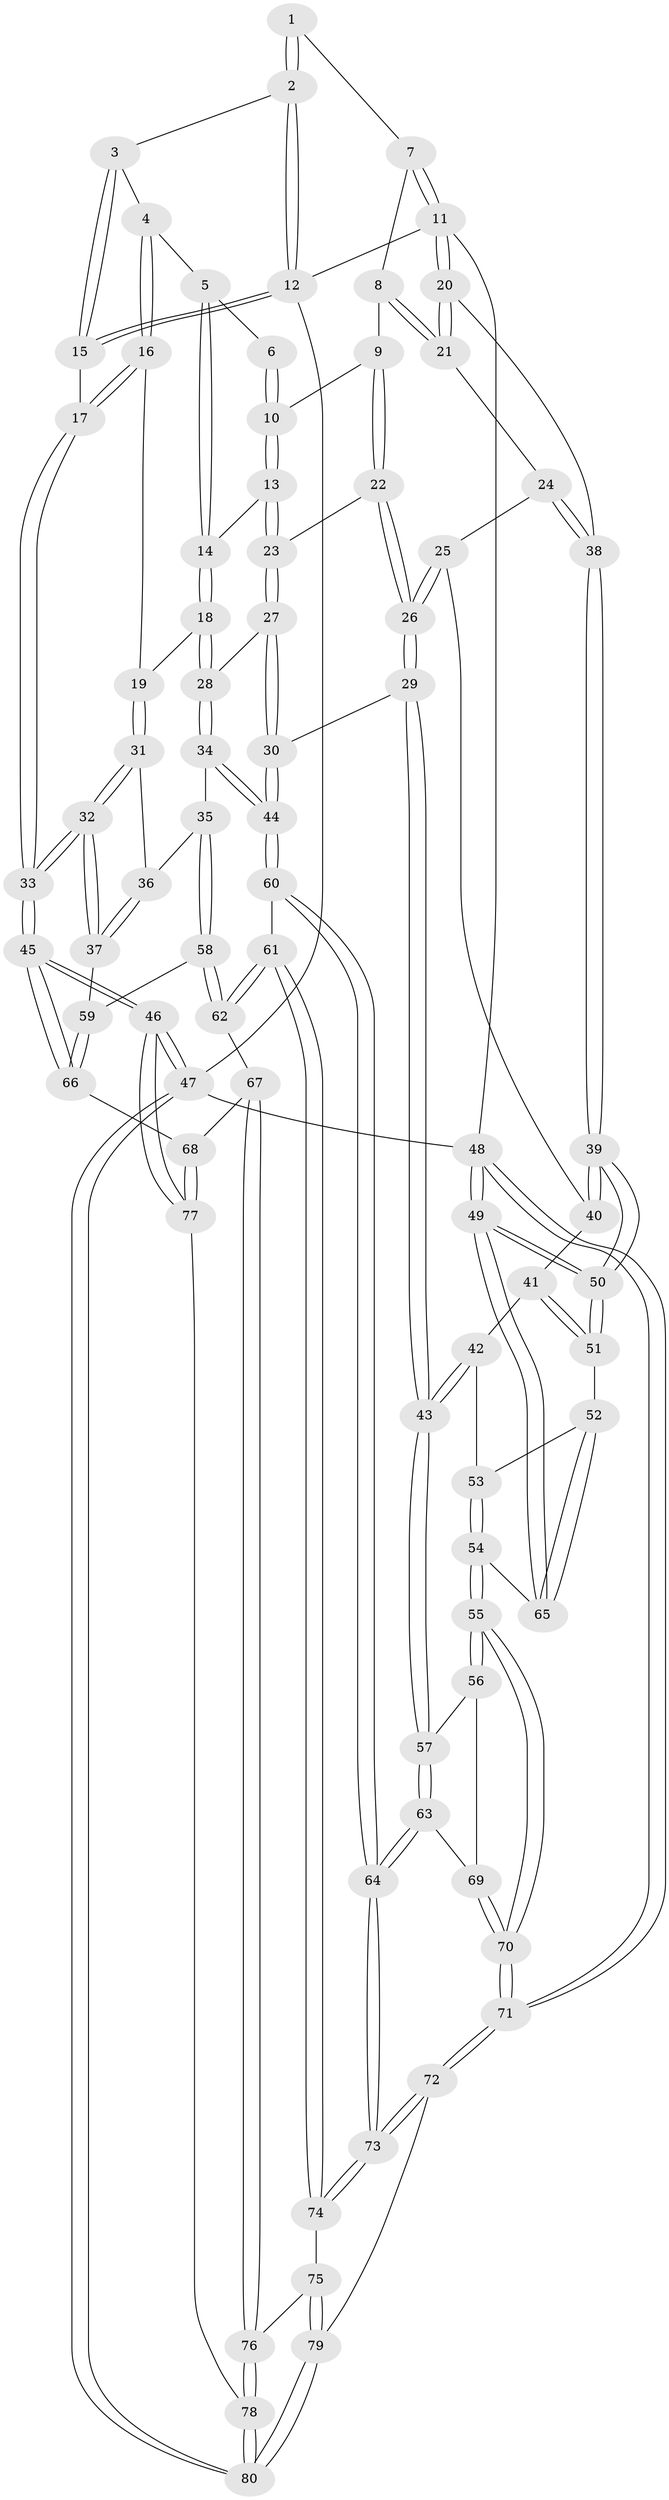 // coarse degree distribution, {4: 0.45454545454545453, 5: 0.3409090909090909, 3: 0.13636363636363635, 7: 0.022727272727272728, 6: 0.045454545454545456}
// Generated by graph-tools (version 1.1) at 2025/42/03/06/25 10:42:32]
// undirected, 80 vertices, 197 edges
graph export_dot {
graph [start="1"]
  node [color=gray90,style=filled];
  1 [pos="+0.3927820947393201+0"];
  2 [pos="+0+0"];
  3 [pos="+0.2563159588803449+0.08843913211930553"];
  4 [pos="+0.2903671130193141+0.11601714318050978"];
  5 [pos="+0.38642245542747033+0.02260305693258848"];
  6 [pos="+0.39065410336729917+0"];
  7 [pos="+0.7846018031045358+0"];
  8 [pos="+0.7199352912416834+0.05004297693479716"];
  9 [pos="+0.698627387498004+0.07491261166227557"];
  10 [pos="+0.6174040288674256+0.11774558506136143"];
  11 [pos="+1+0"];
  12 [pos="+0+0"];
  13 [pos="+0.5161699379284526+0.18093057923235617"];
  14 [pos="+0.48210452978456364+0.17283504053438764"];
  15 [pos="+0+0"];
  16 [pos="+0.22019909908178406+0.26868678267623164"];
  17 [pos="+0+0.23760029183498171"];
  18 [pos="+0.30767083123925076+0.31035915309502293"];
  19 [pos="+0.2756800436637685+0.3050090527092366"];
  20 [pos="+1+0.06343956272171229"];
  21 [pos="+0.8390045596018632+0.22078604584708422"];
  22 [pos="+0.6853664521205269+0.31303718466263125"];
  23 [pos="+0.5436043975135721+0.25230267006269014"];
  24 [pos="+0.8189894475937157+0.37046429323410474"];
  25 [pos="+0.789314412565045+0.39380949631649054"];
  26 [pos="+0.7452231642984924+0.42205987597613787"];
  27 [pos="+0.49035403565197727+0.42216288939495694"];
  28 [pos="+0.43959418301494974+0.4247368222370466"];
  29 [pos="+0.7027478732959952+0.5077876626738337"];
  30 [pos="+0.631066192776111+0.48759539023826676"];
  31 [pos="+0.250585096377531+0.4281997659903195"];
  32 [pos="+0+0.5626266146181554"];
  33 [pos="+0+0.5413360177118347"];
  34 [pos="+0.35731484680214404+0.5882535861922167"];
  35 [pos="+0.35205944584716586+0.5893859970864666"];
  36 [pos="+0.2528949476983956+0.4556004517630005"];
  37 [pos="+0.14054388834228304+0.6174872580164659"];
  38 [pos="+1+0.34311516583744817"];
  39 [pos="+1+0.46406478979947846"];
  40 [pos="+0.9657745042721652+0.505589623280636"];
  41 [pos="+0.8729827268514486+0.5572453022197559"];
  42 [pos="+0.8090980626260615+0.570374014271401"];
  43 [pos="+0.7107414056096055+0.5385590158502632"];
  44 [pos="+0.4140063872482783+0.629124970008019"];
  45 [pos="+0+1"];
  46 [pos="+0+1"];
  47 [pos="+0+1"];
  48 [pos="+1+1"];
  49 [pos="+1+1"];
  50 [pos="+1+0.6154679399447794"];
  51 [pos="+1+0.623805389180459"];
  52 [pos="+0.9331915081507445+0.6748604458522902"];
  53 [pos="+0.839982534394293+0.5981647558543217"];
  54 [pos="+0.869370820012343+0.7832094649902105"];
  55 [pos="+0.8305213223844629+0.7955885136516491"];
  56 [pos="+0.7666551778208535+0.7167743889398563"];
  57 [pos="+0.71055056910105+0.5392327610370918"];
  58 [pos="+0.23404790943944268+0.6571937462340933"];
  59 [pos="+0.16312928196583407+0.6321859922839804"];
  60 [pos="+0.5074828872697451+0.7457312209199068"];
  61 [pos="+0.44086138152099+0.783816054309336"];
  62 [pos="+0.25040486103986515+0.7114565174524133"];
  63 [pos="+0.5564656327568758+0.7219742100723845"];
  64 [pos="+0.51252068954497+0.7465641004388983"];
  65 [pos="+0.8957612170053074+0.7762040655603379"];
  66 [pos="+0.11518335634122827+0.8010991320065911"];
  67 [pos="+0.24759934062361652+0.7813951209973125"];
  68 [pos="+0.19523298385152316+0.8178607655171456"];
  69 [pos="+0.6782730026046176+0.7986900216759415"];
  70 [pos="+0.7484810654527358+1"];
  71 [pos="+0.7239689021398291+1"];
  72 [pos="+0.6610503662213627+1"];
  73 [pos="+0.5634482112816849+0.9004832294192612"];
  74 [pos="+0.36533764800274443+0.8766937993545445"];
  75 [pos="+0.3601763120930559+0.8826158171779177"];
  76 [pos="+0.322444550846362+0.8873466878170966"];
  77 [pos="+0.14951811740099907+0.9448416694170024"];
  78 [pos="+0.3137953469585999+0.8979617570875669"];
  79 [pos="+0.6301151606274035+1"];
  80 [pos="+0.27917291447700676+1"];
  1 -- 2;
  1 -- 2;
  1 -- 7;
  2 -- 3;
  2 -- 12;
  2 -- 12;
  3 -- 4;
  3 -- 15;
  3 -- 15;
  4 -- 5;
  4 -- 16;
  4 -- 16;
  5 -- 6;
  5 -- 14;
  5 -- 14;
  6 -- 10;
  6 -- 10;
  7 -- 8;
  7 -- 11;
  7 -- 11;
  8 -- 9;
  8 -- 21;
  8 -- 21;
  9 -- 10;
  9 -- 22;
  9 -- 22;
  10 -- 13;
  10 -- 13;
  11 -- 12;
  11 -- 20;
  11 -- 20;
  11 -- 48;
  12 -- 15;
  12 -- 15;
  12 -- 47;
  13 -- 14;
  13 -- 23;
  13 -- 23;
  14 -- 18;
  14 -- 18;
  15 -- 17;
  16 -- 17;
  16 -- 17;
  16 -- 19;
  17 -- 33;
  17 -- 33;
  18 -- 19;
  18 -- 28;
  18 -- 28;
  19 -- 31;
  19 -- 31;
  20 -- 21;
  20 -- 21;
  20 -- 38;
  21 -- 24;
  22 -- 23;
  22 -- 26;
  22 -- 26;
  23 -- 27;
  23 -- 27;
  24 -- 25;
  24 -- 38;
  24 -- 38;
  25 -- 26;
  25 -- 26;
  25 -- 40;
  26 -- 29;
  26 -- 29;
  27 -- 28;
  27 -- 30;
  27 -- 30;
  28 -- 34;
  28 -- 34;
  29 -- 30;
  29 -- 43;
  29 -- 43;
  30 -- 44;
  30 -- 44;
  31 -- 32;
  31 -- 32;
  31 -- 36;
  32 -- 33;
  32 -- 33;
  32 -- 37;
  32 -- 37;
  33 -- 45;
  33 -- 45;
  34 -- 35;
  34 -- 44;
  34 -- 44;
  35 -- 36;
  35 -- 58;
  35 -- 58;
  36 -- 37;
  36 -- 37;
  37 -- 59;
  38 -- 39;
  38 -- 39;
  39 -- 40;
  39 -- 40;
  39 -- 50;
  39 -- 50;
  40 -- 41;
  41 -- 42;
  41 -- 51;
  41 -- 51;
  42 -- 43;
  42 -- 43;
  42 -- 53;
  43 -- 57;
  43 -- 57;
  44 -- 60;
  44 -- 60;
  45 -- 46;
  45 -- 46;
  45 -- 66;
  45 -- 66;
  46 -- 47;
  46 -- 47;
  46 -- 77;
  46 -- 77;
  47 -- 80;
  47 -- 80;
  47 -- 48;
  48 -- 49;
  48 -- 49;
  48 -- 71;
  48 -- 71;
  49 -- 50;
  49 -- 50;
  49 -- 65;
  49 -- 65;
  50 -- 51;
  50 -- 51;
  51 -- 52;
  52 -- 53;
  52 -- 65;
  52 -- 65;
  53 -- 54;
  53 -- 54;
  54 -- 55;
  54 -- 55;
  54 -- 65;
  55 -- 56;
  55 -- 56;
  55 -- 70;
  55 -- 70;
  56 -- 57;
  56 -- 69;
  57 -- 63;
  57 -- 63;
  58 -- 59;
  58 -- 62;
  58 -- 62;
  59 -- 66;
  59 -- 66;
  60 -- 61;
  60 -- 64;
  60 -- 64;
  61 -- 62;
  61 -- 62;
  61 -- 74;
  61 -- 74;
  62 -- 67;
  63 -- 64;
  63 -- 64;
  63 -- 69;
  64 -- 73;
  64 -- 73;
  66 -- 68;
  67 -- 68;
  67 -- 76;
  67 -- 76;
  68 -- 77;
  68 -- 77;
  69 -- 70;
  69 -- 70;
  70 -- 71;
  70 -- 71;
  71 -- 72;
  71 -- 72;
  72 -- 73;
  72 -- 73;
  72 -- 79;
  73 -- 74;
  73 -- 74;
  74 -- 75;
  75 -- 76;
  75 -- 79;
  75 -- 79;
  76 -- 78;
  76 -- 78;
  77 -- 78;
  78 -- 80;
  78 -- 80;
  79 -- 80;
  79 -- 80;
}
